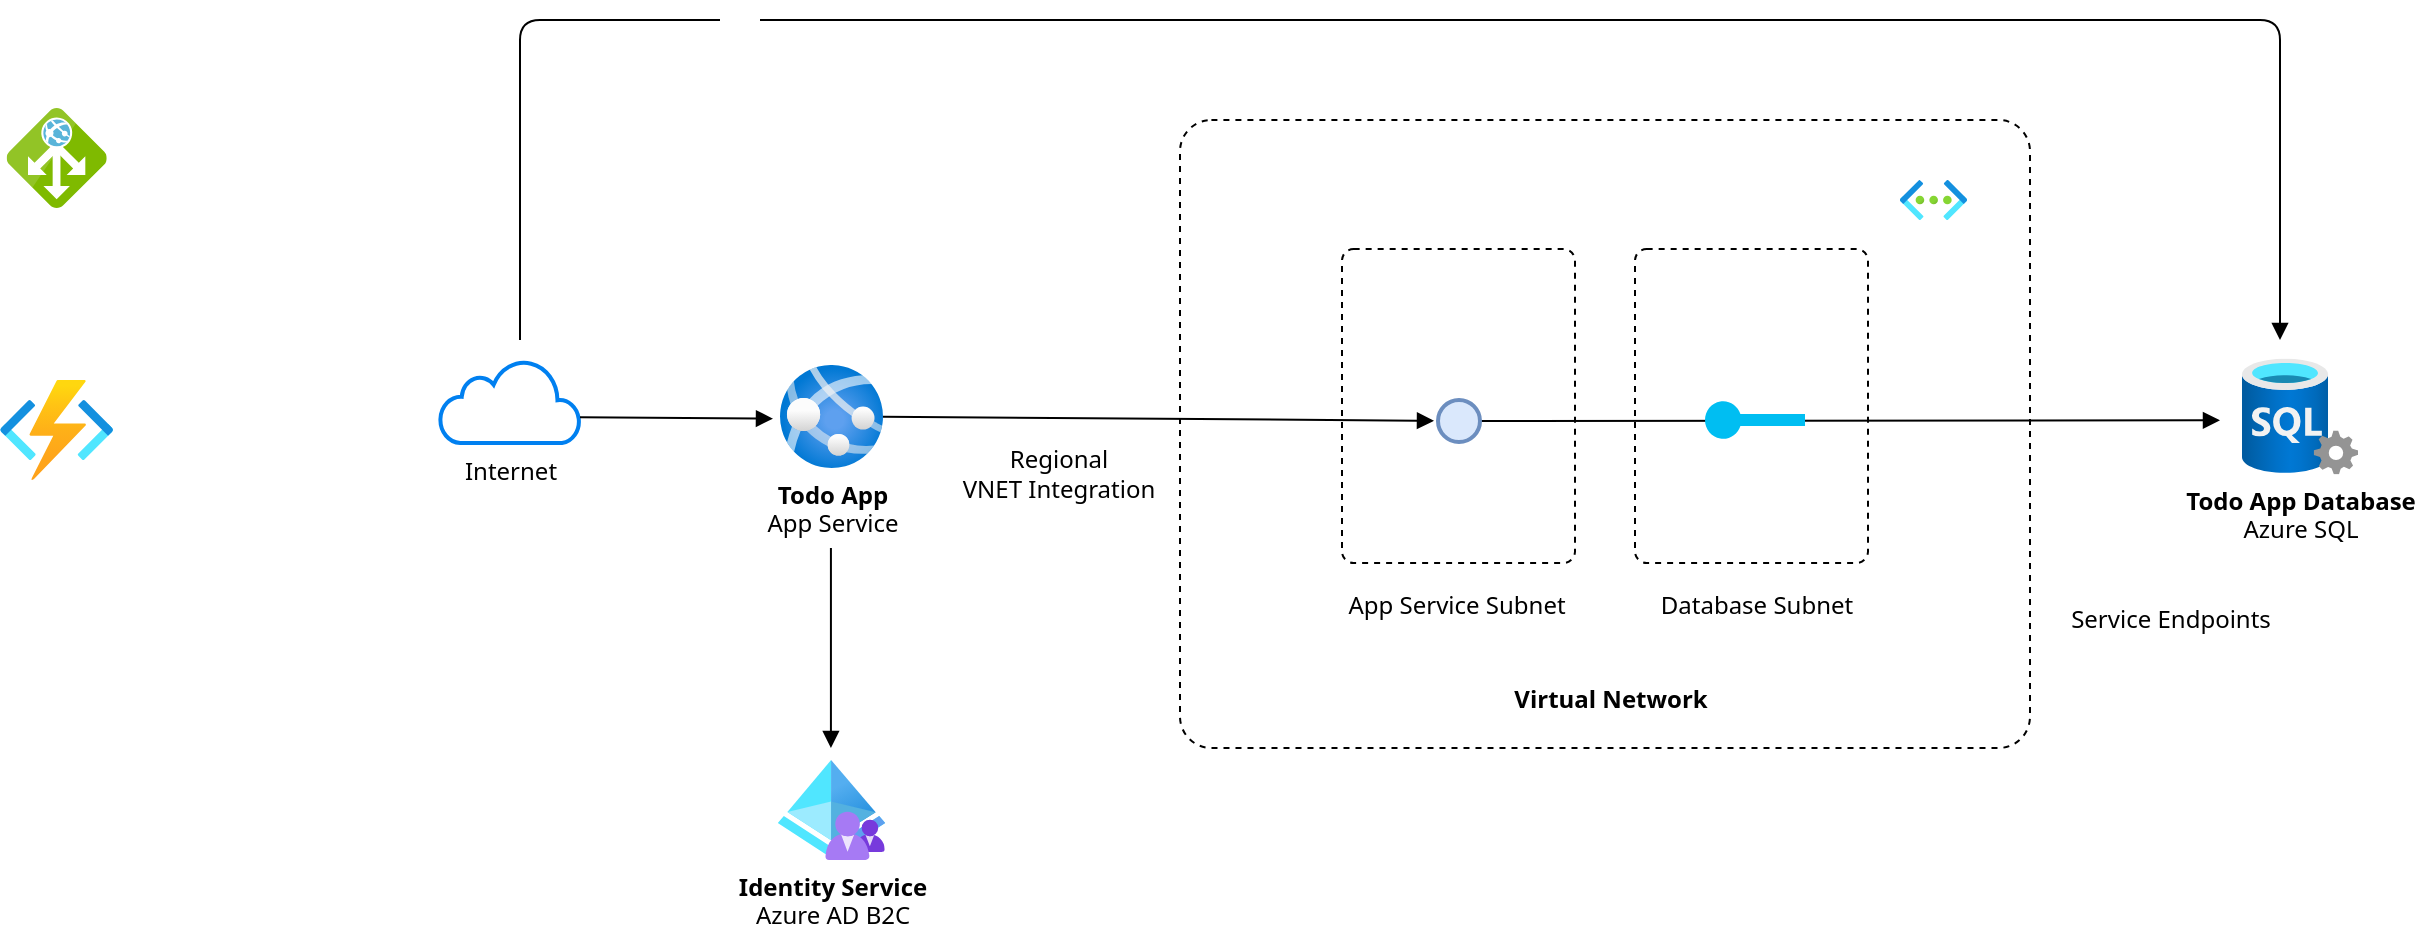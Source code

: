 <mxfile version="18.0.7" type="github">
  <diagram id="h699iih6n2bTQgQr6s8Z" name="Page-1">
    <mxGraphModel dx="2086" dy="723" grid="1" gridSize="10" guides="1" tooltips="1" connect="1" arrows="1" fold="1" page="1" pageScale="1" pageWidth="850" pageHeight="1100" math="0" shadow="0">
      <root>
        <mxCell id="0" />
        <mxCell id="1" parent="0" />
        <mxCell id="EmDGkUlhmV_LCRzYMaPS-1" value="&lt;b&gt;Todo App Database&lt;/b&gt;&lt;br&gt;Azure SQL" style="aspect=fixed;html=1;points=[];align=center;image;fontSize=12;image=img/lib/azure2/databases/SQL_Server.svg;fontFamily=segoe ui;" vertex="1" parent="1">
          <mxGeometry x="741" y="409.25" width="58" height="58" as="geometry" />
        </mxCell>
        <mxCell id="EmDGkUlhmV_LCRzYMaPS-3" value="&lt;b&gt;Todo App&lt;/b&gt;&lt;br&gt;App Service" style="aspect=fixed;html=1;points=[];align=center;image;fontSize=12;image=img/lib/azure2/app_services/App_Services.svg;fontFamily=segoe ui;" vertex="1" parent="1">
          <mxGeometry x="10" y="412.5" width="51.5" height="51.5" as="geometry" />
        </mxCell>
        <mxCell id="EmDGkUlhmV_LCRzYMaPS-4" value="" style="rounded=1;whiteSpace=wrap;html=1;arcSize=5;dashed=1;fillColor=none;fontFamily=segoe ui;" vertex="1" parent="1">
          <mxGeometry x="210" y="290" width="425" height="314" as="geometry" />
        </mxCell>
        <mxCell id="EmDGkUlhmV_LCRzYMaPS-5" value="" style="aspect=fixed;html=1;points=[];align=center;image;fontSize=12;image=img/lib/azure2/networking/Virtual_Networks.svg;dashed=1;fillColor=none;fontFamily=segoe ui;" vertex="1" parent="1">
          <mxGeometry x="570" y="320" width="33.5" height="20" as="geometry" />
        </mxCell>
        <mxCell id="EmDGkUlhmV_LCRzYMaPS-7" value="Regional &lt;br&gt;VNET Integration" style="text;html=1;align=center;verticalAlign=middle;resizable=0;points=[];autosize=1;strokeColor=none;fillColor=none;fontFamily=segoe ui;" vertex="1" parent="1">
          <mxGeometry x="94" y="451.5" width="110" height="30" as="geometry" />
        </mxCell>
        <mxCell id="EmDGkUlhmV_LCRzYMaPS-9" value="" style="endArrow=block;html=1;rounded=1;endFill=1;startArrow=none;fontFamily=segoe ui;" edge="1" parent="1" source="EmDGkUlhmV_LCRzYMaPS-14">
          <mxGeometry width="50" height="50" relative="1" as="geometry">
            <mxPoint x="-120" y="400" as="sourcePoint" />
            <mxPoint x="760" y="400" as="targetPoint" />
            <Array as="points">
              <mxPoint x="760" y="240" />
            </Array>
          </mxGeometry>
        </mxCell>
        <mxCell id="EmDGkUlhmV_LCRzYMaPS-10" value="Internet" style="html=1;verticalLabelPosition=bottom;align=center;labelBackgroundColor=#ffffff;verticalAlign=top;strokeWidth=2;strokeColor=#0080F0;shadow=0;dashed=0;shape=mxgraph.ios7.icons.cloud;fillColor=none;fontFamily=segoe ui;" vertex="1" parent="1">
          <mxGeometry x="-160" y="410" width="70" height="41.5" as="geometry" />
        </mxCell>
        <mxCell id="EmDGkUlhmV_LCRzYMaPS-11" value="" style="endArrow=block;html=1;rounded=0;endFill=1;exitX=1;exitY=0.691;exitDx=0;exitDy=0;exitPerimeter=0;entryX=-0.068;entryY=0.521;entryDx=0;entryDy=0;entryPerimeter=0;fontFamily=segoe ui;" edge="1" parent="1" source="EmDGkUlhmV_LCRzYMaPS-10" target="EmDGkUlhmV_LCRzYMaPS-3">
          <mxGeometry width="50" height="50" relative="1" as="geometry">
            <mxPoint x="-70" y="438.66" as="sourcePoint" />
            <mxPoint x="10" y="438.66" as="targetPoint" />
          </mxGeometry>
        </mxCell>
        <mxCell id="EmDGkUlhmV_LCRzYMaPS-14" value="" style="shape=image;html=1;verticalAlign=top;verticalLabelPosition=bottom;labelBackgroundColor=#ffffff;imageAspect=0;aspect=fixed;image=https://cdn3.iconfinder.com/data/icons/flat-actions-icons-9/792/Close_Icon-128.png;dashed=1;fontColor=#1717FF;fillColor=none;fontFamily=segoe ui;" vertex="1" parent="1">
          <mxGeometry x="-20" y="230" width="20" height="20" as="geometry" />
        </mxCell>
        <mxCell id="EmDGkUlhmV_LCRzYMaPS-15" value="" style="endArrow=none;html=1;rounded=1;endFill=1;fontFamily=segoe ui;" edge="1" parent="1" target="EmDGkUlhmV_LCRzYMaPS-14">
          <mxGeometry width="50" height="50" relative="1" as="geometry">
            <mxPoint x="-120" y="400" as="sourcePoint" />
            <mxPoint x="760" y="380" as="targetPoint" />
            <Array as="points">
              <mxPoint x="-120" y="240" />
            </Array>
          </mxGeometry>
        </mxCell>
        <mxCell id="EmDGkUlhmV_LCRzYMaPS-16" value="" style="rounded=1;whiteSpace=wrap;html=1;arcSize=5;dashed=1;fillColor=none;fontFamily=segoe ui;" vertex="1" parent="1">
          <mxGeometry x="291" y="354.5" width="116.5" height="157" as="geometry" />
        </mxCell>
        <mxCell id="EmDGkUlhmV_LCRzYMaPS-17" value="" style="rounded=1;whiteSpace=wrap;html=1;arcSize=5;dashed=1;fillColor=none;fontFamily=segoe ui;" vertex="1" parent="1">
          <mxGeometry x="437.5" y="354.5" width="116.5" height="157" as="geometry" />
        </mxCell>
        <mxCell id="EmDGkUlhmV_LCRzYMaPS-18" value="" style="endArrow=block;html=1;rounded=0;endFill=1;exitX=1;exitY=0.5;exitDx=0;exitDy=0;fontFamily=segoe ui;" edge="1" parent="1" source="EmDGkUlhmV_LCRzYMaPS-29">
          <mxGeometry width="50" height="50" relative="1" as="geometry">
            <mxPoint x="650.0" y="440.16" as="sourcePoint" />
            <mxPoint x="730" y="440.16" as="targetPoint" />
          </mxGeometry>
        </mxCell>
        <mxCell id="EmDGkUlhmV_LCRzYMaPS-19" value="Service Endpoints" style="text;html=1;align=center;verticalAlign=middle;resizable=0;points=[];autosize=1;strokeColor=none;fillColor=none;fontFamily=segoe ui;" vertex="1" parent="1">
          <mxGeometry x="650" y="530" width="110" height="20" as="geometry" />
        </mxCell>
        <mxCell id="EmDGkUlhmV_LCRzYMaPS-20" value="App Service Subnet" style="text;html=1;align=center;verticalAlign=middle;resizable=0;points=[];autosize=1;strokeColor=none;fillColor=none;fontFamily=segoe ui;" vertex="1" parent="1">
          <mxGeometry x="287.5" y="523" width="120" height="20" as="geometry" />
        </mxCell>
        <mxCell id="EmDGkUlhmV_LCRzYMaPS-21" value="Database Subnet" style="text;html=1;align=center;verticalAlign=middle;resizable=0;points=[];autosize=1;strokeColor=none;fillColor=none;fontFamily=segoe ui;" vertex="1" parent="1">
          <mxGeometry x="442.5" y="523" width="110" height="20" as="geometry" />
        </mxCell>
        <mxCell id="EmDGkUlhmV_LCRzYMaPS-23" value="" style="verticalLabelPosition=bottom;html=1;verticalAlign=top;align=center;strokeColor=none;fillColor=#00BEF2;shape=mxgraph.azure.service_endpoint;dashed=1;fontColor=#1717FF;fontFamily=segoe ui;" vertex="1" parent="1">
          <mxGeometry x="472.5" y="430" width="50" height="20" as="geometry" />
        </mxCell>
        <mxCell id="EmDGkUlhmV_LCRzYMaPS-24" value="" style="sketch=0;aspect=fixed;html=1;points=[];align=center;image;fontSize=12;image=img/lib/mscae/Application_Gateway.svg;dashed=1;fontColor=#1717FF;strokeWidth=2;fillColor=none;" vertex="1" parent="1">
          <mxGeometry x="-376.67" y="284" width="50" height="50" as="geometry" />
        </mxCell>
        <mxCell id="EmDGkUlhmV_LCRzYMaPS-25" value="" style="aspect=fixed;html=1;points=[];align=center;image;fontSize=12;image=img/lib/azure2/compute/Function_Apps.svg;dashed=1;fontColor=#1717FF;strokeWidth=2;fillColor=none;" vertex="1" parent="1">
          <mxGeometry x="-380" y="420" width="56.67" height="50" as="geometry" />
        </mxCell>
        <mxCell id="EmDGkUlhmV_LCRzYMaPS-28" value="" style="endArrow=block;html=1;rounded=0;endFill=1;fontSize=12;fontFamily=segoe ui;" edge="1" parent="1" source="EmDGkUlhmV_LCRzYMaPS-3">
          <mxGeometry width="50" height="50" relative="1" as="geometry">
            <mxPoint x="100" y="440" as="sourcePoint" />
            <mxPoint x="337" y="440.379" as="targetPoint" />
          </mxGeometry>
        </mxCell>
        <mxCell id="EmDGkUlhmV_LCRzYMaPS-29" value="" style="ellipse;whiteSpace=wrap;html=1;aspect=fixed;fontSize=12;strokeWidth=2;fillColor=#dae8fc;strokeColor=#6c8ebf;fontFamily=segoe ui;" vertex="1" parent="1">
          <mxGeometry x="339" y="430" width="21" height="21" as="geometry" />
        </mxCell>
        <mxCell id="EmDGkUlhmV_LCRzYMaPS-30" value="Virtual Network" style="text;html=1;align=center;verticalAlign=middle;resizable=0;points=[];autosize=1;strokeColor=none;fillColor=none;fontFamily=segoe ui;fontStyle=1" vertex="1" parent="1">
          <mxGeometry x="370" y="570" width="110" height="20" as="geometry" />
        </mxCell>
        <mxCell id="EmDGkUlhmV_LCRzYMaPS-32" value="&lt;font color=&quot;#000000&quot;&gt;&lt;b&gt;Identity Service&lt;br&gt;&lt;/b&gt;Azure AD B2C&lt;br&gt;&lt;/font&gt;" style="aspect=fixed;html=1;points=[];align=center;image;fontSize=12;image=img/lib/azure2/identity/Azure_AD_B2C.svg;fontColor=#1717FF;strokeWidth=2;fillColor=none;fontFamily=segoe ui;" vertex="1" parent="1">
          <mxGeometry x="8.8" y="610" width="53.91" height="50" as="geometry" />
        </mxCell>
        <mxCell id="EmDGkUlhmV_LCRzYMaPS-33" value="" style="endArrow=block;html=1;rounded=0;endFill=1;exitX=1;exitY=0.691;exitDx=0;exitDy=0;exitPerimeter=0;fontFamily=segoe ui;" edge="1" parent="1">
          <mxGeometry width="50" height="50" relative="1" as="geometry">
            <mxPoint x="35.46" y="503.996" as="sourcePoint" />
            <mxPoint x="35.46" y="604" as="targetPoint" />
          </mxGeometry>
        </mxCell>
      </root>
    </mxGraphModel>
  </diagram>
</mxfile>
